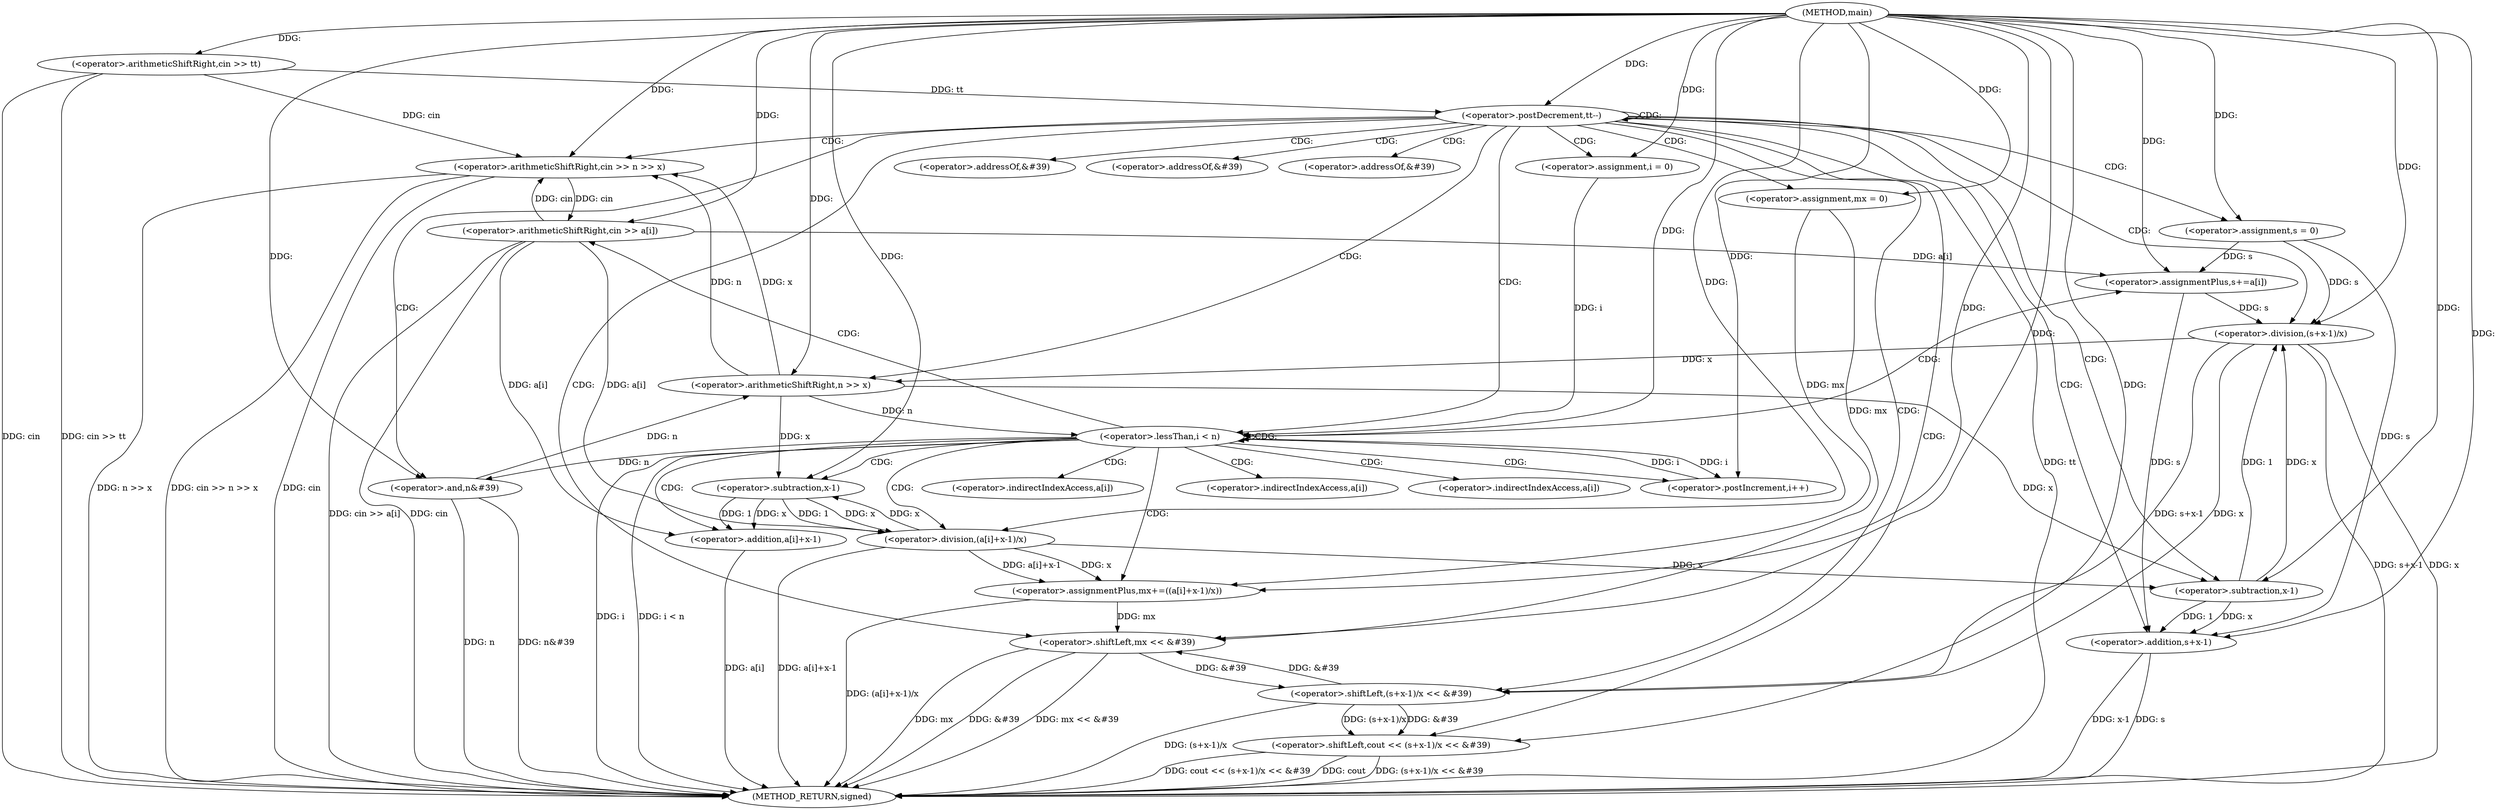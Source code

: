 digraph "main" {  
"1000101" [label = "(METHOD,main)" ]
"1000180" [label = "(METHOD_RETURN,signed)" ]
"1000104" [label = "(<operator>.arithmeticShiftRight,cin >> tt)" ]
"1000108" [label = "(<operator>.postDecrement,tt--)" ]
"1000113" [label = "(<operator>.arithmeticShiftRight,cin >> n >> x)" ]
"1000120" [label = "(<operator>.assignment,mx = 0)" ]
"1000124" [label = "(<operator>.assignment,s = 0)" ]
"1000159" [label = "(<operator>.shiftLeft,cout << (s+x-1)/x << &#39)" ]
"1000173" [label = "(<operator>.shiftLeft,mx << &#39)" ]
"1000177" [label = "(<operator>.and,n&#39)" ]
"1000129" [label = "(<operator>.assignment,i = 0)" ]
"1000132" [label = "(<operator>.lessThan,i < n)" ]
"1000135" [label = "(<operator>.postIncrement,i++)" ]
"1000115" [label = "(<operator>.arithmeticShiftRight,n >> x)" ]
"1000138" [label = "(<operator>.arithmeticShiftRight,cin >> a[i])" ]
"1000143" [label = "(<operator>.assignmentPlus,s+=a[i])" ]
"1000148" [label = "(<operator>.assignmentPlus,mx+=((a[i]+x-1)/x))" ]
"1000161" [label = "(<operator>.shiftLeft,(s+x-1)/x << &#39)" ]
"1000162" [label = "(<operator>.division,(s+x-1)/x)" ]
"1000150" [label = "(<operator>.division,(a[i]+x-1)/x)" ]
"1000163" [label = "(<operator>.addition,s+x-1)" ]
"1000151" [label = "(<operator>.addition,a[i]+x-1)" ]
"1000165" [label = "(<operator>.subtraction,x-1)" ]
"1000155" [label = "(<operator>.subtraction,x-1)" ]
"1000171" [label = "(<operator>.addressOf,&#39)" ]
"1000175" [label = "(<operator>.addressOf,&#39)" ]
"1000169" [label = "(<operator>.addressOf,&#39)" ]
"1000140" [label = "(<operator>.indirectIndexAccess,a[i])" ]
"1000145" [label = "(<operator>.indirectIndexAccess,a[i])" ]
"1000152" [label = "(<operator>.indirectIndexAccess,a[i])" ]
  "1000104" -> "1000180"  [ label = "DDG: cin"] 
  "1000104" -> "1000180"  [ label = "DDG: cin >> tt"] 
  "1000108" -> "1000180"  [ label = "DDG: tt"] 
  "1000113" -> "1000180"  [ label = "DDG: cin"] 
  "1000113" -> "1000180"  [ label = "DDG: n >> x"] 
  "1000113" -> "1000180"  [ label = "DDG: cin >> n >> x"] 
  "1000132" -> "1000180"  [ label = "DDG: i"] 
  "1000132" -> "1000180"  [ label = "DDG: i < n"] 
  "1000163" -> "1000180"  [ label = "DDG: s"] 
  "1000163" -> "1000180"  [ label = "DDG: x-1"] 
  "1000162" -> "1000180"  [ label = "DDG: s+x-1"] 
  "1000162" -> "1000180"  [ label = "DDG: x"] 
  "1000161" -> "1000180"  [ label = "DDG: (s+x-1)/x"] 
  "1000159" -> "1000180"  [ label = "DDG: (s+x-1)/x << &#39"] 
  "1000159" -> "1000180"  [ label = "DDG: cout << (s+x-1)/x << &#39"] 
  "1000173" -> "1000180"  [ label = "DDG: mx"] 
  "1000173" -> "1000180"  [ label = "DDG: &#39"] 
  "1000173" -> "1000180"  [ label = "DDG: mx << &#39"] 
  "1000177" -> "1000180"  [ label = "DDG: n"] 
  "1000177" -> "1000180"  [ label = "DDG: n&#39"] 
  "1000138" -> "1000180"  [ label = "DDG: cin"] 
  "1000138" -> "1000180"  [ label = "DDG: cin >> a[i]"] 
  "1000151" -> "1000180"  [ label = "DDG: a[i]"] 
  "1000150" -> "1000180"  [ label = "DDG: a[i]+x-1"] 
  "1000148" -> "1000180"  [ label = "DDG: (a[i]+x-1)/x"] 
  "1000159" -> "1000180"  [ label = "DDG: cout"] 
  "1000101" -> "1000104"  [ label = "DDG: "] 
  "1000104" -> "1000108"  [ label = "DDG: tt"] 
  "1000101" -> "1000108"  [ label = "DDG: "] 
  "1000101" -> "1000120"  [ label = "DDG: "] 
  "1000101" -> "1000124"  [ label = "DDG: "] 
  "1000104" -> "1000113"  [ label = "DDG: cin"] 
  "1000138" -> "1000113"  [ label = "DDG: cin"] 
  "1000101" -> "1000113"  [ label = "DDG: "] 
  "1000115" -> "1000113"  [ label = "DDG: x"] 
  "1000115" -> "1000113"  [ label = "DDG: n"] 
  "1000101" -> "1000129"  [ label = "DDG: "] 
  "1000101" -> "1000159"  [ label = "DDG: "] 
  "1000161" -> "1000159"  [ label = "DDG: (s+x-1)/x"] 
  "1000161" -> "1000159"  [ label = "DDG: &#39"] 
  "1000120" -> "1000173"  [ label = "DDG: mx"] 
  "1000148" -> "1000173"  [ label = "DDG: mx"] 
  "1000101" -> "1000173"  [ label = "DDG: "] 
  "1000161" -> "1000173"  [ label = "DDG: &#39"] 
  "1000132" -> "1000177"  [ label = "DDG: n"] 
  "1000101" -> "1000177"  [ label = "DDG: "] 
  "1000177" -> "1000115"  [ label = "DDG: n"] 
  "1000101" -> "1000115"  [ label = "DDG: "] 
  "1000162" -> "1000115"  [ label = "DDG: x"] 
  "1000129" -> "1000132"  [ label = "DDG: i"] 
  "1000135" -> "1000132"  [ label = "DDG: i"] 
  "1000101" -> "1000132"  [ label = "DDG: "] 
  "1000115" -> "1000132"  [ label = "DDG: n"] 
  "1000132" -> "1000135"  [ label = "DDG: i"] 
  "1000101" -> "1000135"  [ label = "DDG: "] 
  "1000138" -> "1000143"  [ label = "DDG: a[i]"] 
  "1000150" -> "1000148"  [ label = "DDG: a[i]+x-1"] 
  "1000150" -> "1000148"  [ label = "DDG: x"] 
  "1000162" -> "1000161"  [ label = "DDG: s+x-1"] 
  "1000162" -> "1000161"  [ label = "DDG: x"] 
  "1000173" -> "1000161"  [ label = "DDG: &#39"] 
  "1000113" -> "1000138"  [ label = "DDG: cin"] 
  "1000101" -> "1000138"  [ label = "DDG: "] 
  "1000124" -> "1000143"  [ label = "DDG: s"] 
  "1000101" -> "1000143"  [ label = "DDG: "] 
  "1000120" -> "1000148"  [ label = "DDG: mx"] 
  "1000101" -> "1000148"  [ label = "DDG: "] 
  "1000124" -> "1000162"  [ label = "DDG: s"] 
  "1000143" -> "1000162"  [ label = "DDG: s"] 
  "1000101" -> "1000162"  [ label = "DDG: "] 
  "1000165" -> "1000162"  [ label = "DDG: 1"] 
  "1000165" -> "1000162"  [ label = "DDG: x"] 
  "1000155" -> "1000150"  [ label = "DDG: x"] 
  "1000155" -> "1000150"  [ label = "DDG: 1"] 
  "1000138" -> "1000150"  [ label = "DDG: a[i]"] 
  "1000101" -> "1000150"  [ label = "DDG: "] 
  "1000124" -> "1000163"  [ label = "DDG: s"] 
  "1000143" -> "1000163"  [ label = "DDG: s"] 
  "1000101" -> "1000163"  [ label = "DDG: "] 
  "1000165" -> "1000163"  [ label = "DDG: 1"] 
  "1000165" -> "1000163"  [ label = "DDG: x"] 
  "1000138" -> "1000151"  [ label = "DDG: a[i]"] 
  "1000155" -> "1000151"  [ label = "DDG: x"] 
  "1000155" -> "1000151"  [ label = "DDG: 1"] 
  "1000115" -> "1000165"  [ label = "DDG: x"] 
  "1000150" -> "1000165"  [ label = "DDG: x"] 
  "1000101" -> "1000165"  [ label = "DDG: "] 
  "1000115" -> "1000155"  [ label = "DDG: x"] 
  "1000150" -> "1000155"  [ label = "DDG: x"] 
  "1000101" -> "1000155"  [ label = "DDG: "] 
  "1000108" -> "1000161"  [ label = "CDG: "] 
  "1000108" -> "1000165"  [ label = "CDG: "] 
  "1000108" -> "1000169"  [ label = "CDG: "] 
  "1000108" -> "1000163"  [ label = "CDG: "] 
  "1000108" -> "1000120"  [ label = "CDG: "] 
  "1000108" -> "1000159"  [ label = "CDG: "] 
  "1000108" -> "1000113"  [ label = "CDG: "] 
  "1000108" -> "1000173"  [ label = "CDG: "] 
  "1000108" -> "1000175"  [ label = "CDG: "] 
  "1000108" -> "1000132"  [ label = "CDG: "] 
  "1000108" -> "1000129"  [ label = "CDG: "] 
  "1000108" -> "1000124"  [ label = "CDG: "] 
  "1000108" -> "1000171"  [ label = "CDG: "] 
  "1000108" -> "1000108"  [ label = "CDG: "] 
  "1000108" -> "1000177"  [ label = "CDG: "] 
  "1000108" -> "1000115"  [ label = "CDG: "] 
  "1000108" -> "1000162"  [ label = "CDG: "] 
  "1000132" -> "1000152"  [ label = "CDG: "] 
  "1000132" -> "1000150"  [ label = "CDG: "] 
  "1000132" -> "1000135"  [ label = "CDG: "] 
  "1000132" -> "1000148"  [ label = "CDG: "] 
  "1000132" -> "1000143"  [ label = "CDG: "] 
  "1000132" -> "1000132"  [ label = "CDG: "] 
  "1000132" -> "1000155"  [ label = "CDG: "] 
  "1000132" -> "1000151"  [ label = "CDG: "] 
  "1000132" -> "1000145"  [ label = "CDG: "] 
  "1000132" -> "1000140"  [ label = "CDG: "] 
  "1000132" -> "1000138"  [ label = "CDG: "] 
}
